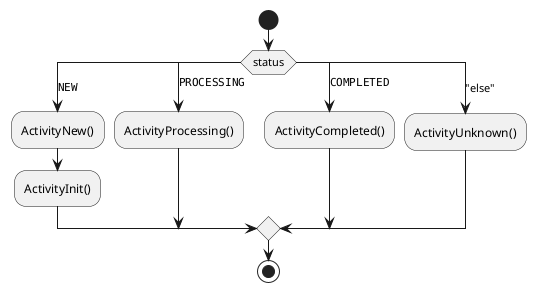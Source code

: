 @startuml
start
switch (status)
case (""NEW"")
    :ActivityNew();
    :ActivityInit();
case (""PROCESSING"")
    :ActivityProcessing();
case (""COMPLETED"")
    :ActivityCompleted();
case ("else")
    :ActivityUnknown();
endswitch
stop
@enduml
